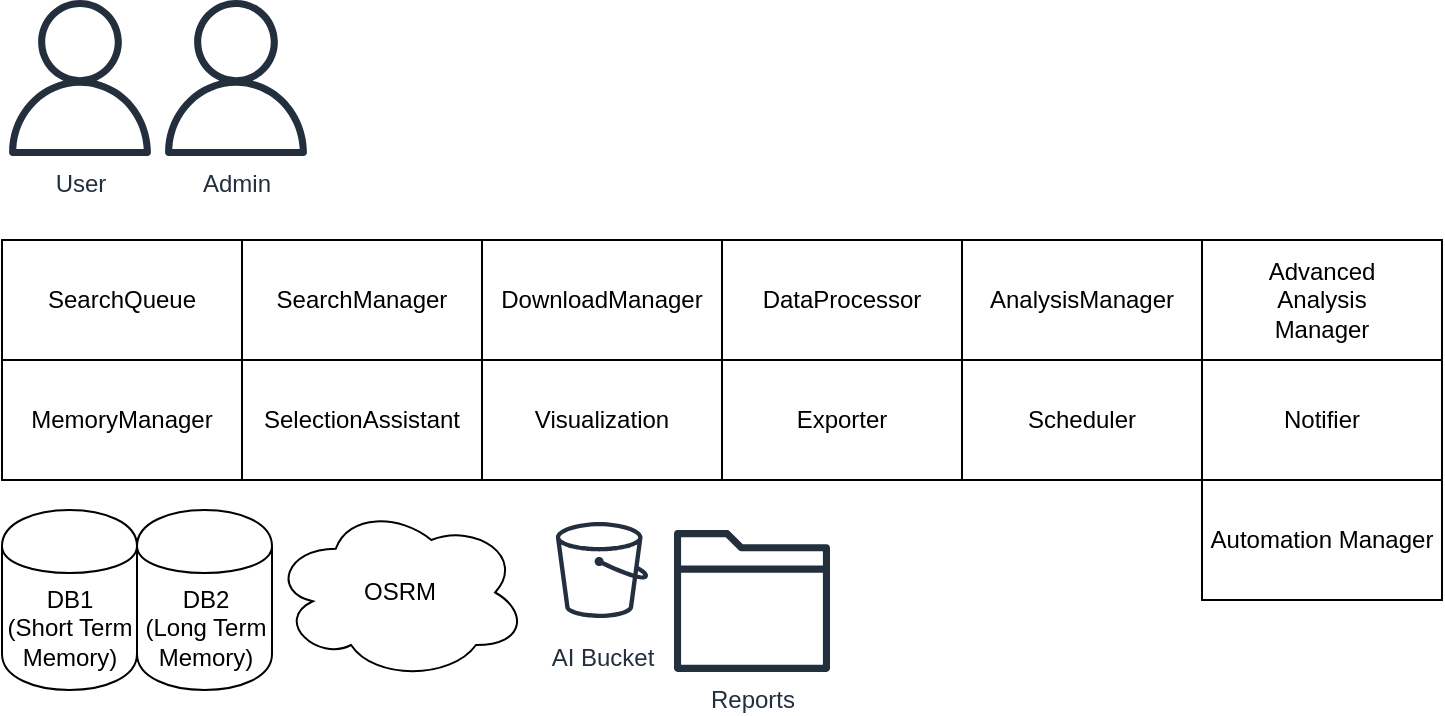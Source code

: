 <mxfile version="26.1.3">
  <diagram name="Página-1" id="O-JrP3M6-fUGxqNiXoyq">
    <mxGraphModel dx="960" dy="493" grid="1" gridSize="10" guides="1" tooltips="1" connect="1" arrows="1" fold="1" page="1" pageScale="1" pageWidth="827" pageHeight="1169" math="0" shadow="0">
      <root>
        <mxCell id="0" />
        <mxCell id="1" parent="0" />
        <mxCell id="G0Jg8NX9_WpLnd-BKgSH-1" value="DB1&lt;div&gt;(Short Term Memory)&lt;/div&gt;" style="shape=cylinder;whiteSpace=wrap;html=1;boundedLbl=1;backgroundOutline=1;" vertex="1" parent="1">
          <mxGeometry y="255" width="67.5" height="90" as="geometry" />
        </mxCell>
        <mxCell id="G0Jg8NX9_WpLnd-BKgSH-2" value="DB2&lt;div&gt;(Long Term Memory)&lt;/div&gt;" style="shape=cylinder;whiteSpace=wrap;html=1;boundedLbl=1;backgroundOutline=1;" vertex="1" parent="1">
          <mxGeometry x="67.5" y="255" width="67.5" height="90" as="geometry" />
        </mxCell>
        <mxCell id="G0Jg8NX9_WpLnd-BKgSH-5" value="User" style="sketch=0;outlineConnect=0;fontColor=#232F3E;gradientColor=none;fillColor=#232F3D;strokeColor=none;dashed=0;verticalLabelPosition=bottom;verticalAlign=top;align=center;html=1;fontSize=12;fontStyle=0;aspect=fixed;pointerEvents=1;shape=mxgraph.aws4.user;" vertex="1" parent="1">
          <mxGeometry width="78" height="78" as="geometry" />
        </mxCell>
        <mxCell id="G0Jg8NX9_WpLnd-BKgSH-7" value="Admin" style="sketch=0;outlineConnect=0;fontColor=#232F3E;gradientColor=none;fillColor=#232F3D;strokeColor=none;dashed=0;verticalLabelPosition=bottom;verticalAlign=top;align=center;html=1;fontSize=12;fontStyle=0;aspect=fixed;pointerEvents=1;shape=mxgraph.aws4.user;" vertex="1" parent="1">
          <mxGeometry x="78" width="78" height="78" as="geometry" />
        </mxCell>
        <mxCell id="G0Jg8NX9_WpLnd-BKgSH-8" value="OSRM" style="ellipse;shape=cloud;whiteSpace=wrap;html=1;" vertex="1" parent="1">
          <mxGeometry x="135" y="252.5" width="127.5" height="87.5" as="geometry" />
        </mxCell>
        <mxCell id="G0Jg8NX9_WpLnd-BKgSH-10" value="SearchQueue" style="rounded=0;whiteSpace=wrap;html=1;" vertex="1" parent="1">
          <mxGeometry y="120" width="120" height="60" as="geometry" />
        </mxCell>
        <mxCell id="G0Jg8NX9_WpLnd-BKgSH-11" value="SearchManager" style="rounded=0;whiteSpace=wrap;html=1;" vertex="1" parent="1">
          <mxGeometry x="120" y="120" width="120" height="60" as="geometry" />
        </mxCell>
        <mxCell id="G0Jg8NX9_WpLnd-BKgSH-12" value="DownloadManager" style="rounded=0;whiteSpace=wrap;html=1;" vertex="1" parent="1">
          <mxGeometry x="240" y="120" width="120" height="60" as="geometry" />
        </mxCell>
        <mxCell id="G0Jg8NX9_WpLnd-BKgSH-14" value="AI Bucket" style="sketch=0;outlineConnect=0;fontColor=#232F3E;gradientColor=none;strokeColor=#232F3E;fillColor=#ffffff;dashed=0;verticalLabelPosition=bottom;verticalAlign=top;align=center;html=1;fontSize=12;fontStyle=0;aspect=fixed;shape=mxgraph.aws4.resourceIcon;resIcon=mxgraph.aws4.bucket;" vertex="1" parent="1">
          <mxGeometry x="270" y="255" width="60" height="60" as="geometry" />
        </mxCell>
        <mxCell id="G0Jg8NX9_WpLnd-BKgSH-15" value="DataProcessor" style="rounded=0;whiteSpace=wrap;html=1;" vertex="1" parent="1">
          <mxGeometry x="360" y="120" width="120" height="60" as="geometry" />
        </mxCell>
        <mxCell id="G0Jg8NX9_WpLnd-BKgSH-16" value="AnalysisManager" style="rounded=0;whiteSpace=wrap;html=1;" vertex="1" parent="1">
          <mxGeometry x="480" y="120" width="120" height="60" as="geometry" />
        </mxCell>
        <mxCell id="G0Jg8NX9_WpLnd-BKgSH-17" value="Advanced&lt;div&gt;Analysis&lt;/div&gt;&lt;div&gt;Manager&lt;/div&gt;" style="rounded=0;whiteSpace=wrap;html=1;" vertex="1" parent="1">
          <mxGeometry x="600" y="120" width="120" height="60" as="geometry" />
        </mxCell>
        <mxCell id="G0Jg8NX9_WpLnd-BKgSH-21" value="MemoryManager" style="rounded=0;whiteSpace=wrap;html=1;" vertex="1" parent="1">
          <mxGeometry y="180" width="120" height="60" as="geometry" />
        </mxCell>
        <mxCell id="G0Jg8NX9_WpLnd-BKgSH-22" value="SelectionAssistant" style="rounded=0;whiteSpace=wrap;html=1;" vertex="1" parent="1">
          <mxGeometry x="120" y="180" width="120" height="60" as="geometry" />
        </mxCell>
        <mxCell id="G0Jg8NX9_WpLnd-BKgSH-23" value="Visualization" style="rounded=0;whiteSpace=wrap;html=1;" vertex="1" parent="1">
          <mxGeometry x="240" y="180" width="120" height="60" as="geometry" />
        </mxCell>
        <mxCell id="G0Jg8NX9_WpLnd-BKgSH-24" value="Exporter" style="rounded=0;whiteSpace=wrap;html=1;" vertex="1" parent="1">
          <mxGeometry x="360" y="180" width="120" height="60" as="geometry" />
        </mxCell>
        <mxCell id="G0Jg8NX9_WpLnd-BKgSH-25" value="Scheduler" style="rounded=0;whiteSpace=wrap;html=1;" vertex="1" parent="1">
          <mxGeometry x="480" y="180" width="120" height="60" as="geometry" />
        </mxCell>
        <mxCell id="G0Jg8NX9_WpLnd-BKgSH-26" value="Notifier" style="rounded=0;whiteSpace=wrap;html=1;" vertex="1" parent="1">
          <mxGeometry x="600" y="180" width="120" height="60" as="geometry" />
        </mxCell>
        <mxCell id="G0Jg8NX9_WpLnd-BKgSH-27" value="Automation Manager" style="rounded=0;whiteSpace=wrap;html=1;" vertex="1" parent="1">
          <mxGeometry x="600" y="240" width="120" height="60" as="geometry" />
        </mxCell>
        <mxCell id="G0Jg8NX9_WpLnd-BKgSH-28" value="Reports" style="sketch=0;outlineConnect=0;fontColor=#232F3E;gradientColor=none;fillColor=#232F3D;strokeColor=none;dashed=0;verticalLabelPosition=bottom;verticalAlign=top;align=center;html=1;fontSize=12;fontStyle=0;aspect=fixed;pointerEvents=1;shape=mxgraph.aws4.folder;" vertex="1" parent="1">
          <mxGeometry x="336" y="265" width="78" height="71" as="geometry" />
        </mxCell>
      </root>
    </mxGraphModel>
  </diagram>
</mxfile>
